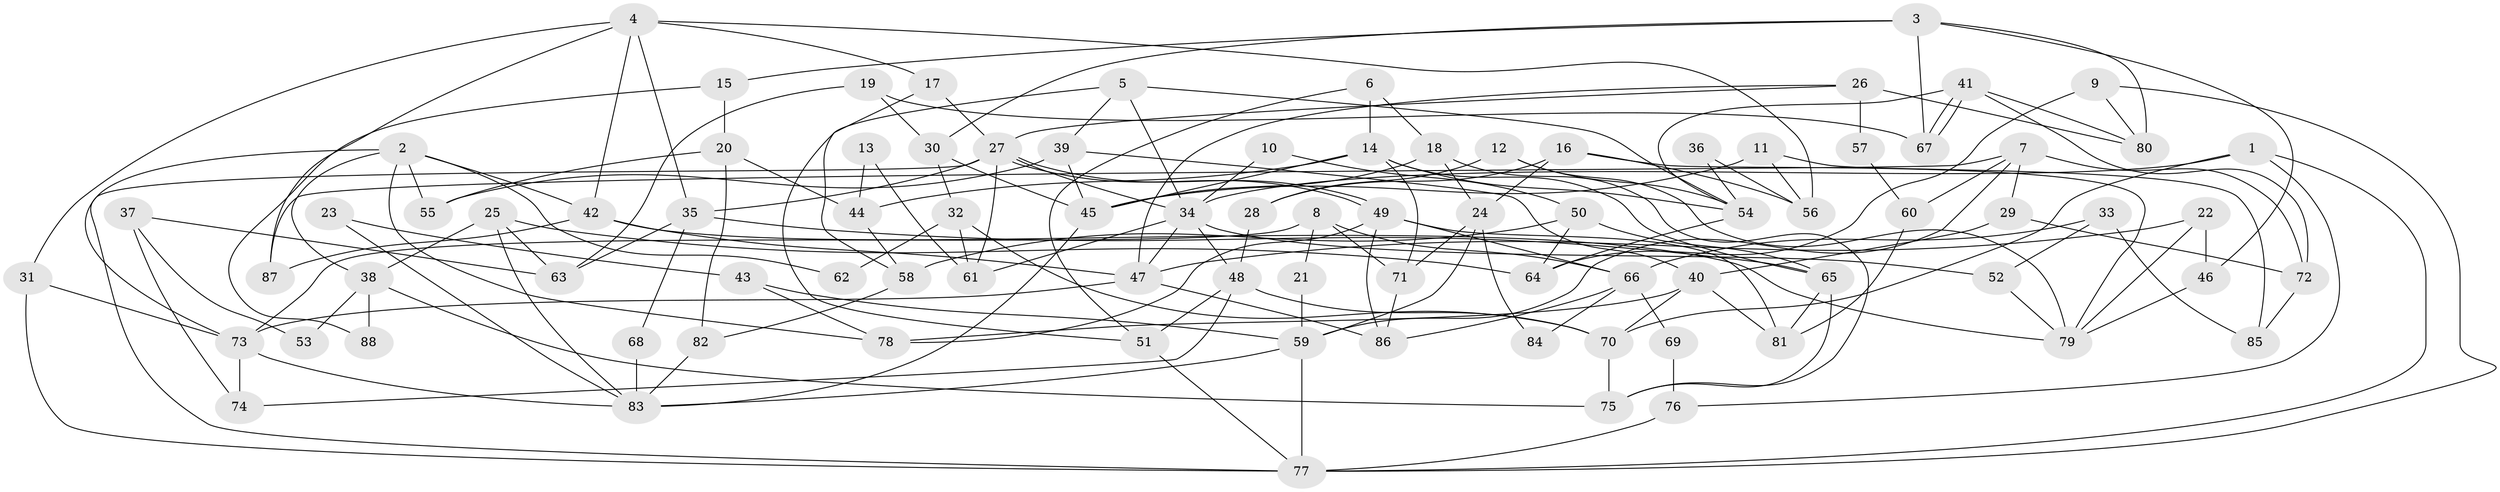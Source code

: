 // Generated by graph-tools (version 1.1) at 2025/26/03/09/25 03:26:20]
// undirected, 88 vertices, 176 edges
graph export_dot {
graph [start="1"]
  node [color=gray90,style=filled];
  1;
  2;
  3;
  4;
  5;
  6;
  7;
  8;
  9;
  10;
  11;
  12;
  13;
  14;
  15;
  16;
  17;
  18;
  19;
  20;
  21;
  22;
  23;
  24;
  25;
  26;
  27;
  28;
  29;
  30;
  31;
  32;
  33;
  34;
  35;
  36;
  37;
  38;
  39;
  40;
  41;
  42;
  43;
  44;
  45;
  46;
  47;
  48;
  49;
  50;
  51;
  52;
  53;
  54;
  55;
  56;
  57;
  58;
  59;
  60;
  61;
  62;
  63;
  64;
  65;
  66;
  67;
  68;
  69;
  70;
  71;
  72;
  73;
  74;
  75;
  76;
  77;
  78;
  79;
  80;
  81;
  82;
  83;
  84;
  85;
  86;
  87;
  88;
  1 -- 77;
  1 -- 34;
  1 -- 70;
  1 -- 76;
  2 -- 42;
  2 -- 73;
  2 -- 38;
  2 -- 55;
  2 -- 62;
  2 -- 78;
  3 -- 30;
  3 -- 80;
  3 -- 15;
  3 -- 46;
  3 -- 67;
  4 -- 87;
  4 -- 31;
  4 -- 17;
  4 -- 35;
  4 -- 42;
  4 -- 56;
  5 -- 39;
  5 -- 34;
  5 -- 51;
  5 -- 54;
  6 -- 51;
  6 -- 14;
  6 -- 18;
  7 -- 72;
  7 -- 59;
  7 -- 29;
  7 -- 60;
  7 -- 87;
  8 -- 66;
  8 -- 71;
  8 -- 21;
  8 -- 73;
  9 -- 77;
  9 -- 64;
  9 -- 80;
  10 -- 50;
  10 -- 34;
  11 -- 45;
  11 -- 56;
  11 -- 85;
  12 -- 79;
  12 -- 28;
  12 -- 54;
  13 -- 61;
  13 -- 44;
  14 -- 54;
  14 -- 65;
  14 -- 44;
  14 -- 45;
  14 -- 71;
  15 -- 20;
  15 -- 88;
  16 -- 79;
  16 -- 24;
  16 -- 28;
  16 -- 56;
  17 -- 27;
  17 -- 58;
  18 -- 45;
  18 -- 24;
  18 -- 75;
  19 -- 67;
  19 -- 63;
  19 -- 30;
  20 -- 55;
  20 -- 82;
  20 -- 44;
  21 -- 59;
  22 -- 79;
  22 -- 47;
  22 -- 46;
  23 -- 43;
  23 -- 83;
  24 -- 71;
  24 -- 59;
  24 -- 84;
  25 -- 83;
  25 -- 64;
  25 -- 38;
  25 -- 63;
  26 -- 27;
  26 -- 80;
  26 -- 47;
  26 -- 57;
  27 -- 34;
  27 -- 49;
  27 -- 49;
  27 -- 35;
  27 -- 61;
  27 -- 77;
  28 -- 48;
  29 -- 40;
  29 -- 72;
  30 -- 32;
  30 -- 45;
  31 -- 73;
  31 -- 77;
  32 -- 70;
  32 -- 61;
  32 -- 62;
  33 -- 85;
  33 -- 66;
  33 -- 52;
  34 -- 48;
  34 -- 47;
  34 -- 52;
  34 -- 61;
  35 -- 63;
  35 -- 65;
  35 -- 68;
  36 -- 54;
  36 -- 56;
  37 -- 74;
  37 -- 63;
  37 -- 53;
  38 -- 53;
  38 -- 75;
  38 -- 88;
  39 -- 40;
  39 -- 45;
  39 -- 55;
  40 -- 78;
  40 -- 70;
  40 -- 81;
  41 -- 54;
  41 -- 67;
  41 -- 67;
  41 -- 72;
  41 -- 80;
  42 -- 79;
  42 -- 47;
  42 -- 87;
  43 -- 59;
  43 -- 78;
  44 -- 58;
  45 -- 83;
  46 -- 79;
  47 -- 73;
  47 -- 86;
  48 -- 70;
  48 -- 51;
  48 -- 74;
  49 -- 81;
  49 -- 66;
  49 -- 78;
  49 -- 86;
  50 -- 65;
  50 -- 58;
  50 -- 64;
  51 -- 77;
  52 -- 79;
  54 -- 64;
  57 -- 60;
  58 -- 82;
  59 -- 83;
  59 -- 77;
  60 -- 81;
  65 -- 75;
  65 -- 81;
  66 -- 86;
  66 -- 69;
  66 -- 84;
  68 -- 83;
  69 -- 76;
  70 -- 75;
  71 -- 86;
  72 -- 85;
  73 -- 74;
  73 -- 83;
  76 -- 77;
  82 -- 83;
}
